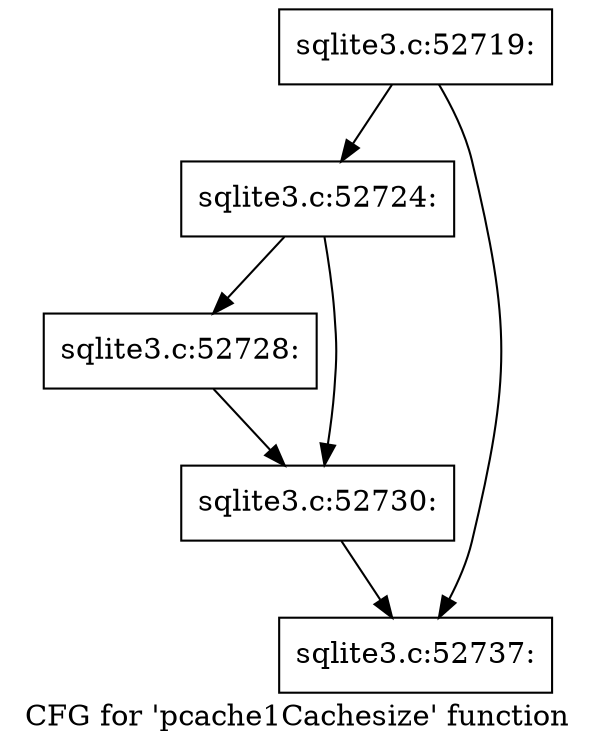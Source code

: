 digraph "CFG for 'pcache1Cachesize' function" {
	label="CFG for 'pcache1Cachesize' function";

	Node0x55c0fa942130 [shape=record,label="{sqlite3.c:52719:}"];
	Node0x55c0fa942130 -> Node0x55c0fa949a10;
	Node0x55c0fa942130 -> Node0x55c0fa949a60;
	Node0x55c0fa949a10 [shape=record,label="{sqlite3.c:52724:}"];
	Node0x55c0fa949a10 -> Node0x55c0fa94a670;
	Node0x55c0fa949a10 -> Node0x55c0fa94a6c0;
	Node0x55c0fa94a670 [shape=record,label="{sqlite3.c:52728:}"];
	Node0x55c0fa94a670 -> Node0x55c0fa94a6c0;
	Node0x55c0fa94a6c0 [shape=record,label="{sqlite3.c:52730:}"];
	Node0x55c0fa94a6c0 -> Node0x55c0fa949a60;
	Node0x55c0fa949a60 [shape=record,label="{sqlite3.c:52737:}"];
}
